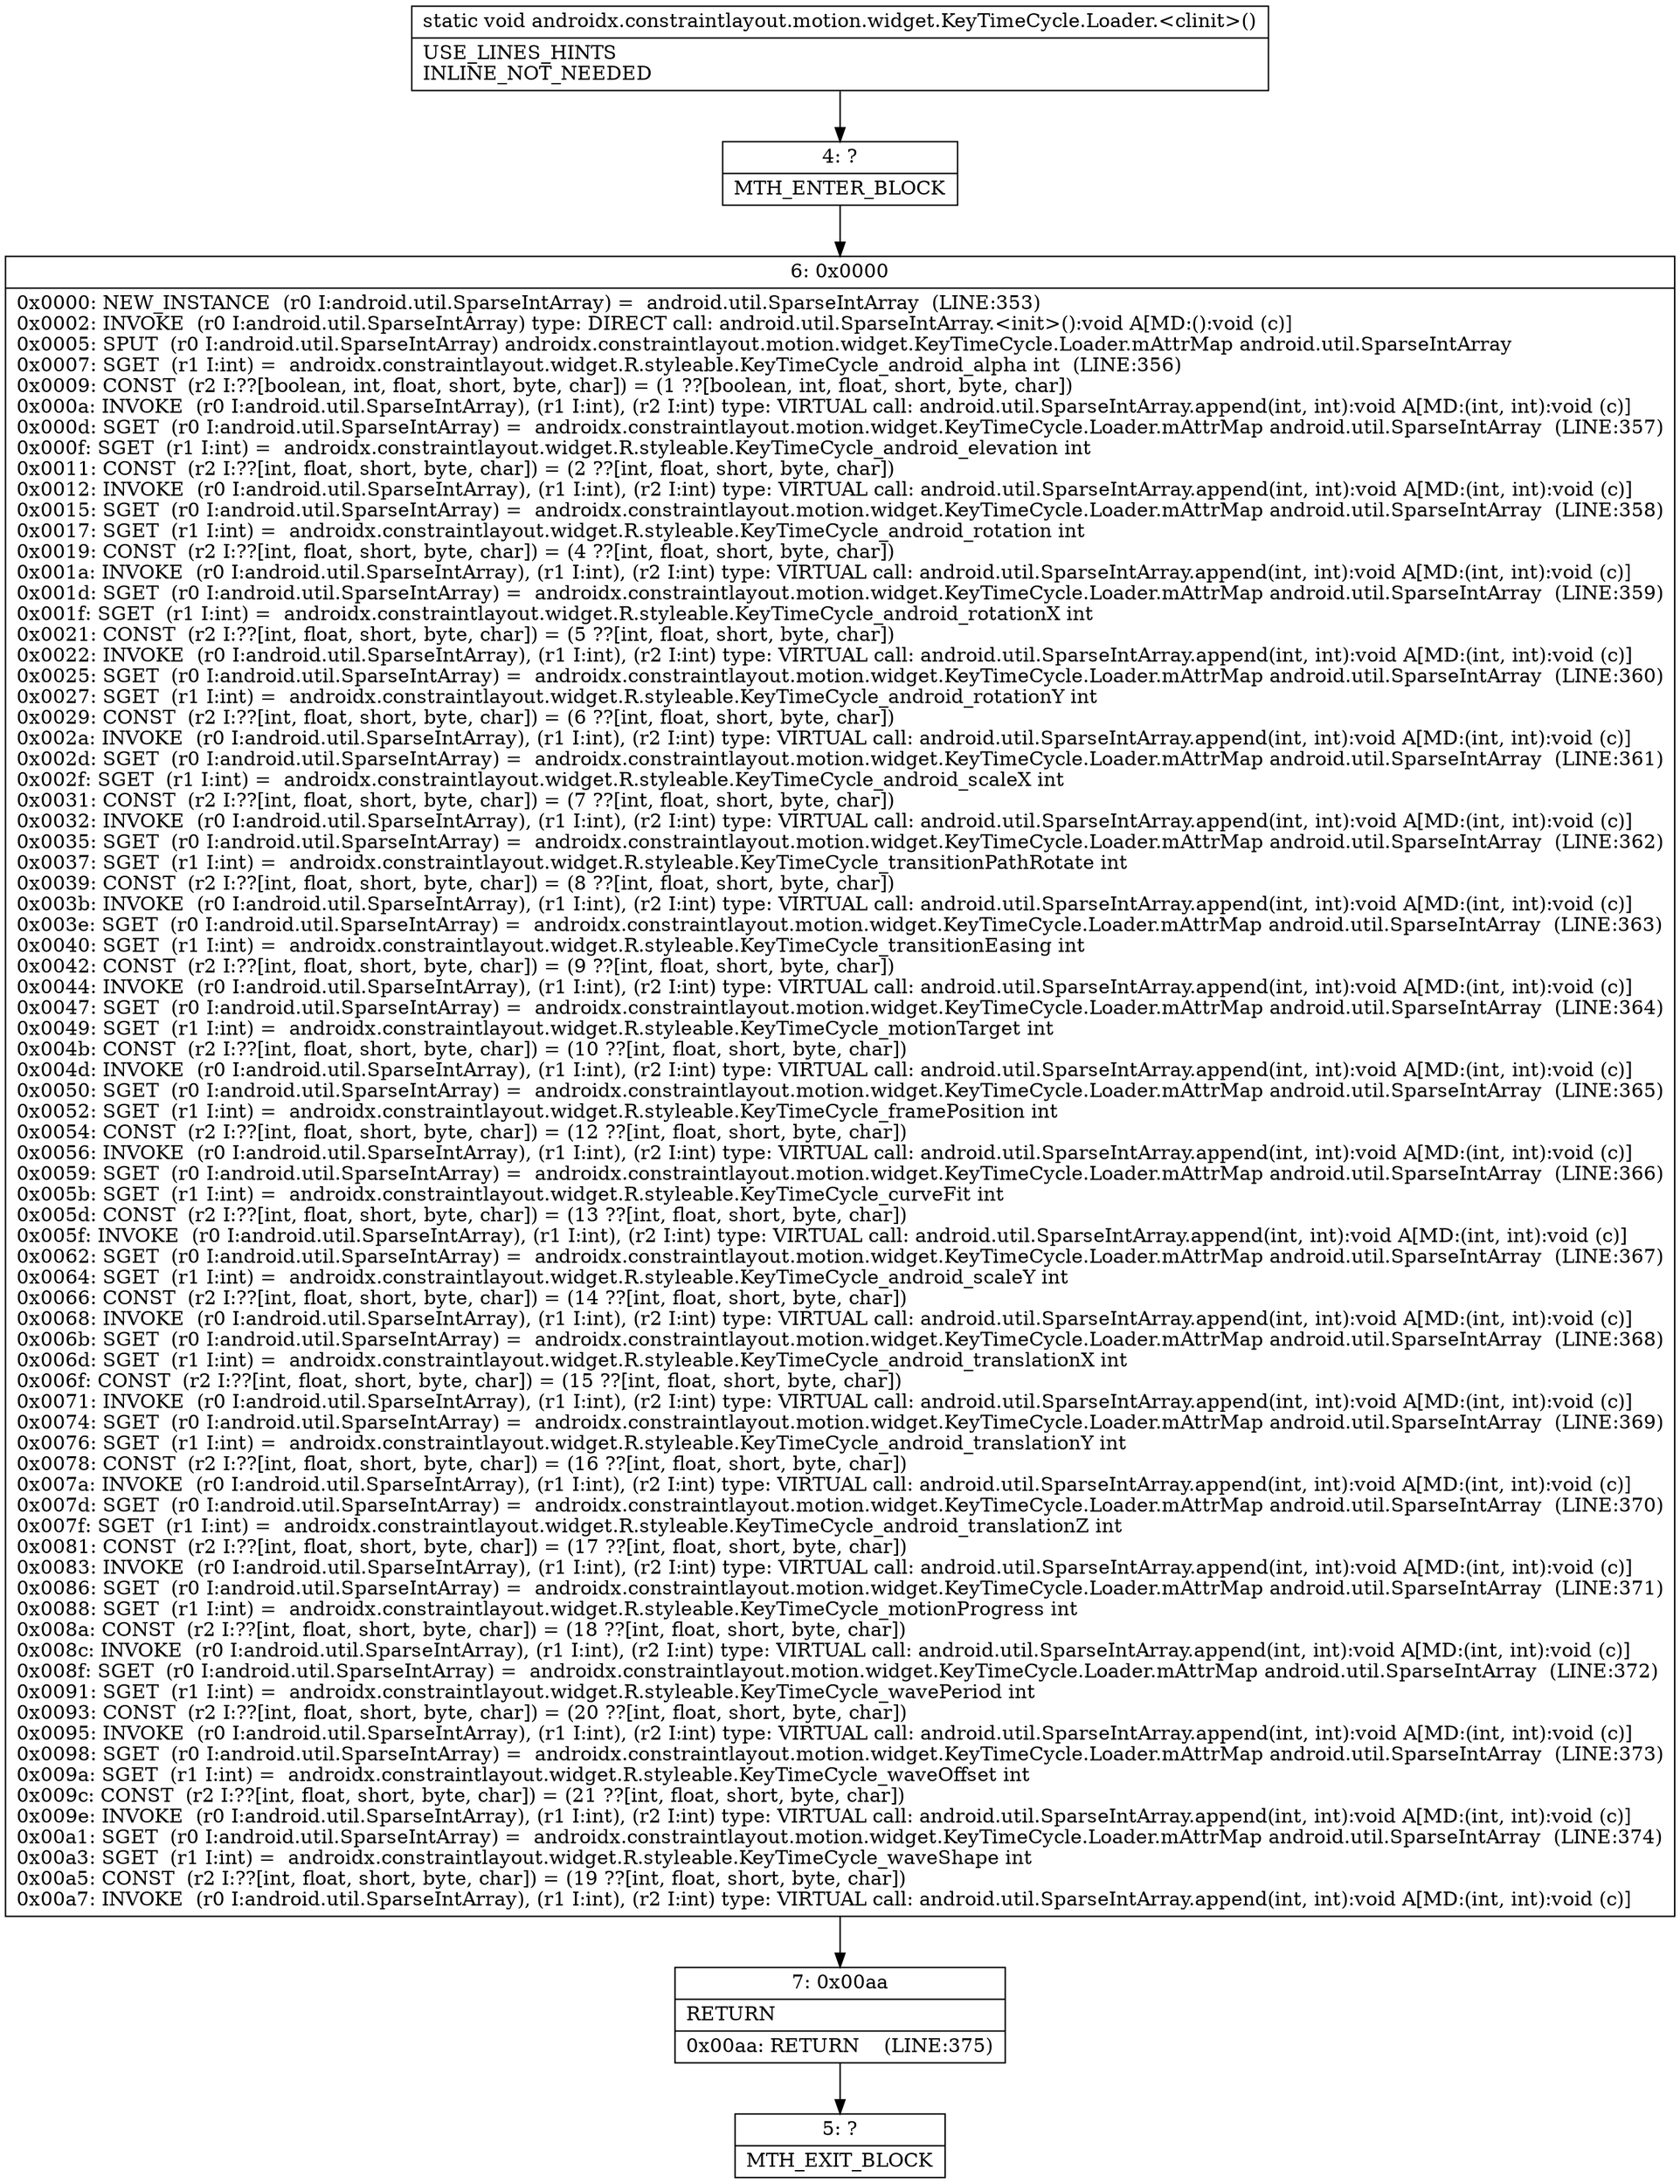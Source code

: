 digraph "CFG forandroidx.constraintlayout.motion.widget.KeyTimeCycle.Loader.\<clinit\>()V" {
Node_4 [shape=record,label="{4\:\ ?|MTH_ENTER_BLOCK\l}"];
Node_6 [shape=record,label="{6\:\ 0x0000|0x0000: NEW_INSTANCE  (r0 I:android.util.SparseIntArray) =  android.util.SparseIntArray  (LINE:353)\l0x0002: INVOKE  (r0 I:android.util.SparseIntArray) type: DIRECT call: android.util.SparseIntArray.\<init\>():void A[MD:():void (c)]\l0x0005: SPUT  (r0 I:android.util.SparseIntArray) androidx.constraintlayout.motion.widget.KeyTimeCycle.Loader.mAttrMap android.util.SparseIntArray \l0x0007: SGET  (r1 I:int) =  androidx.constraintlayout.widget.R.styleable.KeyTimeCycle_android_alpha int  (LINE:356)\l0x0009: CONST  (r2 I:??[boolean, int, float, short, byte, char]) = (1 ??[boolean, int, float, short, byte, char]) \l0x000a: INVOKE  (r0 I:android.util.SparseIntArray), (r1 I:int), (r2 I:int) type: VIRTUAL call: android.util.SparseIntArray.append(int, int):void A[MD:(int, int):void (c)]\l0x000d: SGET  (r0 I:android.util.SparseIntArray) =  androidx.constraintlayout.motion.widget.KeyTimeCycle.Loader.mAttrMap android.util.SparseIntArray  (LINE:357)\l0x000f: SGET  (r1 I:int) =  androidx.constraintlayout.widget.R.styleable.KeyTimeCycle_android_elevation int \l0x0011: CONST  (r2 I:??[int, float, short, byte, char]) = (2 ??[int, float, short, byte, char]) \l0x0012: INVOKE  (r0 I:android.util.SparseIntArray), (r1 I:int), (r2 I:int) type: VIRTUAL call: android.util.SparseIntArray.append(int, int):void A[MD:(int, int):void (c)]\l0x0015: SGET  (r0 I:android.util.SparseIntArray) =  androidx.constraintlayout.motion.widget.KeyTimeCycle.Loader.mAttrMap android.util.SparseIntArray  (LINE:358)\l0x0017: SGET  (r1 I:int) =  androidx.constraintlayout.widget.R.styleable.KeyTimeCycle_android_rotation int \l0x0019: CONST  (r2 I:??[int, float, short, byte, char]) = (4 ??[int, float, short, byte, char]) \l0x001a: INVOKE  (r0 I:android.util.SparseIntArray), (r1 I:int), (r2 I:int) type: VIRTUAL call: android.util.SparseIntArray.append(int, int):void A[MD:(int, int):void (c)]\l0x001d: SGET  (r0 I:android.util.SparseIntArray) =  androidx.constraintlayout.motion.widget.KeyTimeCycle.Loader.mAttrMap android.util.SparseIntArray  (LINE:359)\l0x001f: SGET  (r1 I:int) =  androidx.constraintlayout.widget.R.styleable.KeyTimeCycle_android_rotationX int \l0x0021: CONST  (r2 I:??[int, float, short, byte, char]) = (5 ??[int, float, short, byte, char]) \l0x0022: INVOKE  (r0 I:android.util.SparseIntArray), (r1 I:int), (r2 I:int) type: VIRTUAL call: android.util.SparseIntArray.append(int, int):void A[MD:(int, int):void (c)]\l0x0025: SGET  (r0 I:android.util.SparseIntArray) =  androidx.constraintlayout.motion.widget.KeyTimeCycle.Loader.mAttrMap android.util.SparseIntArray  (LINE:360)\l0x0027: SGET  (r1 I:int) =  androidx.constraintlayout.widget.R.styleable.KeyTimeCycle_android_rotationY int \l0x0029: CONST  (r2 I:??[int, float, short, byte, char]) = (6 ??[int, float, short, byte, char]) \l0x002a: INVOKE  (r0 I:android.util.SparseIntArray), (r1 I:int), (r2 I:int) type: VIRTUAL call: android.util.SparseIntArray.append(int, int):void A[MD:(int, int):void (c)]\l0x002d: SGET  (r0 I:android.util.SparseIntArray) =  androidx.constraintlayout.motion.widget.KeyTimeCycle.Loader.mAttrMap android.util.SparseIntArray  (LINE:361)\l0x002f: SGET  (r1 I:int) =  androidx.constraintlayout.widget.R.styleable.KeyTimeCycle_android_scaleX int \l0x0031: CONST  (r2 I:??[int, float, short, byte, char]) = (7 ??[int, float, short, byte, char]) \l0x0032: INVOKE  (r0 I:android.util.SparseIntArray), (r1 I:int), (r2 I:int) type: VIRTUAL call: android.util.SparseIntArray.append(int, int):void A[MD:(int, int):void (c)]\l0x0035: SGET  (r0 I:android.util.SparseIntArray) =  androidx.constraintlayout.motion.widget.KeyTimeCycle.Loader.mAttrMap android.util.SparseIntArray  (LINE:362)\l0x0037: SGET  (r1 I:int) =  androidx.constraintlayout.widget.R.styleable.KeyTimeCycle_transitionPathRotate int \l0x0039: CONST  (r2 I:??[int, float, short, byte, char]) = (8 ??[int, float, short, byte, char]) \l0x003b: INVOKE  (r0 I:android.util.SparseIntArray), (r1 I:int), (r2 I:int) type: VIRTUAL call: android.util.SparseIntArray.append(int, int):void A[MD:(int, int):void (c)]\l0x003e: SGET  (r0 I:android.util.SparseIntArray) =  androidx.constraintlayout.motion.widget.KeyTimeCycle.Loader.mAttrMap android.util.SparseIntArray  (LINE:363)\l0x0040: SGET  (r1 I:int) =  androidx.constraintlayout.widget.R.styleable.KeyTimeCycle_transitionEasing int \l0x0042: CONST  (r2 I:??[int, float, short, byte, char]) = (9 ??[int, float, short, byte, char]) \l0x0044: INVOKE  (r0 I:android.util.SparseIntArray), (r1 I:int), (r2 I:int) type: VIRTUAL call: android.util.SparseIntArray.append(int, int):void A[MD:(int, int):void (c)]\l0x0047: SGET  (r0 I:android.util.SparseIntArray) =  androidx.constraintlayout.motion.widget.KeyTimeCycle.Loader.mAttrMap android.util.SparseIntArray  (LINE:364)\l0x0049: SGET  (r1 I:int) =  androidx.constraintlayout.widget.R.styleable.KeyTimeCycle_motionTarget int \l0x004b: CONST  (r2 I:??[int, float, short, byte, char]) = (10 ??[int, float, short, byte, char]) \l0x004d: INVOKE  (r0 I:android.util.SparseIntArray), (r1 I:int), (r2 I:int) type: VIRTUAL call: android.util.SparseIntArray.append(int, int):void A[MD:(int, int):void (c)]\l0x0050: SGET  (r0 I:android.util.SparseIntArray) =  androidx.constraintlayout.motion.widget.KeyTimeCycle.Loader.mAttrMap android.util.SparseIntArray  (LINE:365)\l0x0052: SGET  (r1 I:int) =  androidx.constraintlayout.widget.R.styleable.KeyTimeCycle_framePosition int \l0x0054: CONST  (r2 I:??[int, float, short, byte, char]) = (12 ??[int, float, short, byte, char]) \l0x0056: INVOKE  (r0 I:android.util.SparseIntArray), (r1 I:int), (r2 I:int) type: VIRTUAL call: android.util.SparseIntArray.append(int, int):void A[MD:(int, int):void (c)]\l0x0059: SGET  (r0 I:android.util.SparseIntArray) =  androidx.constraintlayout.motion.widget.KeyTimeCycle.Loader.mAttrMap android.util.SparseIntArray  (LINE:366)\l0x005b: SGET  (r1 I:int) =  androidx.constraintlayout.widget.R.styleable.KeyTimeCycle_curveFit int \l0x005d: CONST  (r2 I:??[int, float, short, byte, char]) = (13 ??[int, float, short, byte, char]) \l0x005f: INVOKE  (r0 I:android.util.SparseIntArray), (r1 I:int), (r2 I:int) type: VIRTUAL call: android.util.SparseIntArray.append(int, int):void A[MD:(int, int):void (c)]\l0x0062: SGET  (r0 I:android.util.SparseIntArray) =  androidx.constraintlayout.motion.widget.KeyTimeCycle.Loader.mAttrMap android.util.SparseIntArray  (LINE:367)\l0x0064: SGET  (r1 I:int) =  androidx.constraintlayout.widget.R.styleable.KeyTimeCycle_android_scaleY int \l0x0066: CONST  (r2 I:??[int, float, short, byte, char]) = (14 ??[int, float, short, byte, char]) \l0x0068: INVOKE  (r0 I:android.util.SparseIntArray), (r1 I:int), (r2 I:int) type: VIRTUAL call: android.util.SparseIntArray.append(int, int):void A[MD:(int, int):void (c)]\l0x006b: SGET  (r0 I:android.util.SparseIntArray) =  androidx.constraintlayout.motion.widget.KeyTimeCycle.Loader.mAttrMap android.util.SparseIntArray  (LINE:368)\l0x006d: SGET  (r1 I:int) =  androidx.constraintlayout.widget.R.styleable.KeyTimeCycle_android_translationX int \l0x006f: CONST  (r2 I:??[int, float, short, byte, char]) = (15 ??[int, float, short, byte, char]) \l0x0071: INVOKE  (r0 I:android.util.SparseIntArray), (r1 I:int), (r2 I:int) type: VIRTUAL call: android.util.SparseIntArray.append(int, int):void A[MD:(int, int):void (c)]\l0x0074: SGET  (r0 I:android.util.SparseIntArray) =  androidx.constraintlayout.motion.widget.KeyTimeCycle.Loader.mAttrMap android.util.SparseIntArray  (LINE:369)\l0x0076: SGET  (r1 I:int) =  androidx.constraintlayout.widget.R.styleable.KeyTimeCycle_android_translationY int \l0x0078: CONST  (r2 I:??[int, float, short, byte, char]) = (16 ??[int, float, short, byte, char]) \l0x007a: INVOKE  (r0 I:android.util.SparseIntArray), (r1 I:int), (r2 I:int) type: VIRTUAL call: android.util.SparseIntArray.append(int, int):void A[MD:(int, int):void (c)]\l0x007d: SGET  (r0 I:android.util.SparseIntArray) =  androidx.constraintlayout.motion.widget.KeyTimeCycle.Loader.mAttrMap android.util.SparseIntArray  (LINE:370)\l0x007f: SGET  (r1 I:int) =  androidx.constraintlayout.widget.R.styleable.KeyTimeCycle_android_translationZ int \l0x0081: CONST  (r2 I:??[int, float, short, byte, char]) = (17 ??[int, float, short, byte, char]) \l0x0083: INVOKE  (r0 I:android.util.SparseIntArray), (r1 I:int), (r2 I:int) type: VIRTUAL call: android.util.SparseIntArray.append(int, int):void A[MD:(int, int):void (c)]\l0x0086: SGET  (r0 I:android.util.SparseIntArray) =  androidx.constraintlayout.motion.widget.KeyTimeCycle.Loader.mAttrMap android.util.SparseIntArray  (LINE:371)\l0x0088: SGET  (r1 I:int) =  androidx.constraintlayout.widget.R.styleable.KeyTimeCycle_motionProgress int \l0x008a: CONST  (r2 I:??[int, float, short, byte, char]) = (18 ??[int, float, short, byte, char]) \l0x008c: INVOKE  (r0 I:android.util.SparseIntArray), (r1 I:int), (r2 I:int) type: VIRTUAL call: android.util.SparseIntArray.append(int, int):void A[MD:(int, int):void (c)]\l0x008f: SGET  (r0 I:android.util.SparseIntArray) =  androidx.constraintlayout.motion.widget.KeyTimeCycle.Loader.mAttrMap android.util.SparseIntArray  (LINE:372)\l0x0091: SGET  (r1 I:int) =  androidx.constraintlayout.widget.R.styleable.KeyTimeCycle_wavePeriod int \l0x0093: CONST  (r2 I:??[int, float, short, byte, char]) = (20 ??[int, float, short, byte, char]) \l0x0095: INVOKE  (r0 I:android.util.SparseIntArray), (r1 I:int), (r2 I:int) type: VIRTUAL call: android.util.SparseIntArray.append(int, int):void A[MD:(int, int):void (c)]\l0x0098: SGET  (r0 I:android.util.SparseIntArray) =  androidx.constraintlayout.motion.widget.KeyTimeCycle.Loader.mAttrMap android.util.SparseIntArray  (LINE:373)\l0x009a: SGET  (r1 I:int) =  androidx.constraintlayout.widget.R.styleable.KeyTimeCycle_waveOffset int \l0x009c: CONST  (r2 I:??[int, float, short, byte, char]) = (21 ??[int, float, short, byte, char]) \l0x009e: INVOKE  (r0 I:android.util.SparseIntArray), (r1 I:int), (r2 I:int) type: VIRTUAL call: android.util.SparseIntArray.append(int, int):void A[MD:(int, int):void (c)]\l0x00a1: SGET  (r0 I:android.util.SparseIntArray) =  androidx.constraintlayout.motion.widget.KeyTimeCycle.Loader.mAttrMap android.util.SparseIntArray  (LINE:374)\l0x00a3: SGET  (r1 I:int) =  androidx.constraintlayout.widget.R.styleable.KeyTimeCycle_waveShape int \l0x00a5: CONST  (r2 I:??[int, float, short, byte, char]) = (19 ??[int, float, short, byte, char]) \l0x00a7: INVOKE  (r0 I:android.util.SparseIntArray), (r1 I:int), (r2 I:int) type: VIRTUAL call: android.util.SparseIntArray.append(int, int):void A[MD:(int, int):void (c)]\l}"];
Node_7 [shape=record,label="{7\:\ 0x00aa|RETURN\l|0x00aa: RETURN    (LINE:375)\l}"];
Node_5 [shape=record,label="{5\:\ ?|MTH_EXIT_BLOCK\l}"];
MethodNode[shape=record,label="{static void androidx.constraintlayout.motion.widget.KeyTimeCycle.Loader.\<clinit\>()  | USE_LINES_HINTS\lINLINE_NOT_NEEDED\l}"];
MethodNode -> Node_4;Node_4 -> Node_6;
Node_6 -> Node_7;
Node_7 -> Node_5;
}

